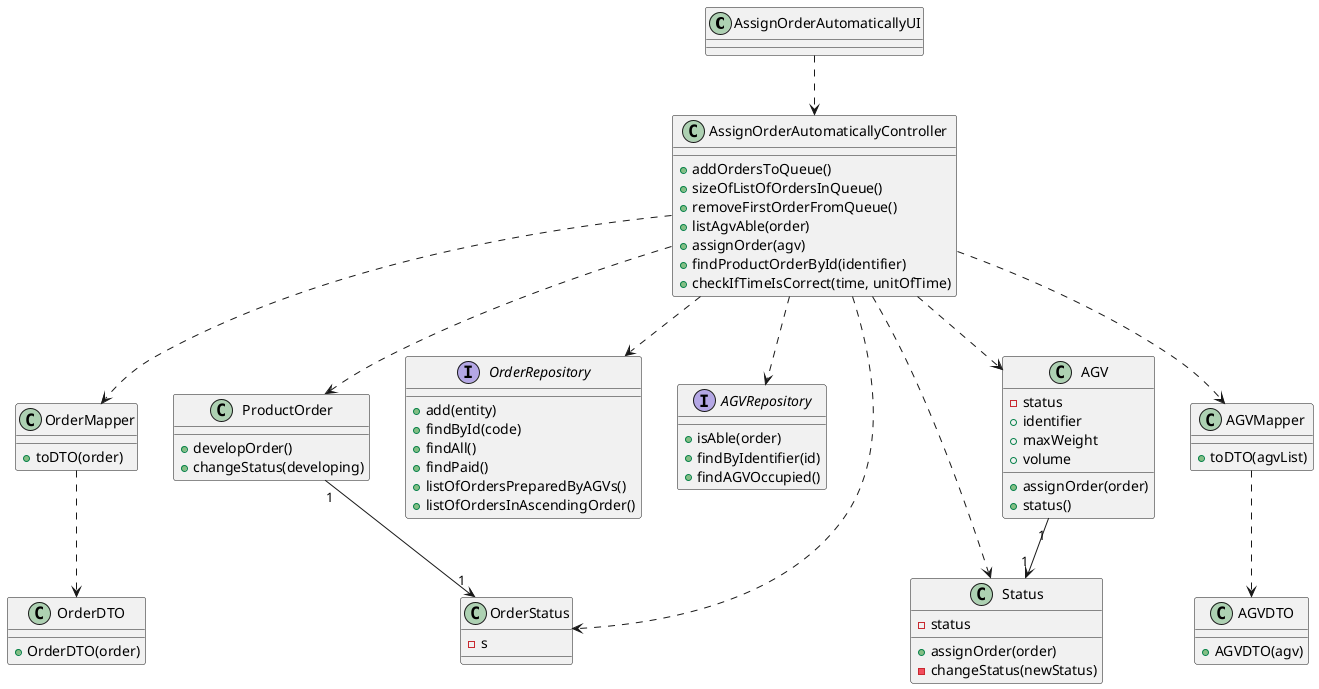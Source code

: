 @startuml

class AssignOrderAutomaticallyUI

class AssignOrderAutomaticallyController {
+ addOrdersToQueue()
+ sizeOfListOfOrdersInQueue()
+ removeFirstOrderFromQueue()
+ listAgvAble(order)
+ assignOrder(agv)
+ findProductOrderById(identifier)
+ checkIfTimeIsCorrect(time, unitOfTime)
}

class ProductOrder {
+ developOrder()
+ changeStatus(developing)
}

class OrderDTO {
+ OrderDTO(order)
}

class OrderMapper {
+ toDTO(order)
}

interface OrderRepository {
+ add(entity)
+ findById(code)
+ findAll()
+ findPaid()
+ listOfOrdersPreparedByAGVs()
+ listOfOrdersInAscendingOrder()
}

interface AGVRepository {
+ isAble(order)
+ findByIdentifier(id)
+ findAGVOccupied()
}

class Status {
- status
+ assignOrder(order)
- changeStatus(newStatus)
}

class OrderStatus {
- s
}

class AGVDTO {
+ AGVDTO(agv)
}

class AGVMapper {
+ toDTO(agvList)
}

class AGV {
- status
+ assignOrder(order)
+ identifier
+ status()
+ maxWeight
+ volume
}

'----------Relationships

AssignOrderAutomaticallyUI ..> AssignOrderAutomaticallyController

AssignOrderAutomaticallyController ..> OrderRepository
AssignOrderAutomaticallyController ..> AGVRepository
AssignOrderAutomaticallyController ..> OrderMapper
AssignOrderAutomaticallyController ..> AGVMapper
AssignOrderAutomaticallyController ..> ProductOrder
AssignOrderAutomaticallyController ..> AGV
AssignOrderAutomaticallyController ..> OrderStatus
AssignOrderAutomaticallyController ..> Status

OrderMapper ..> OrderDTO
AGVMapper ..> AGVDTO

AGV "1" --> "1" Status
ProductOrder "1" --> "1" OrderStatus

@enduml